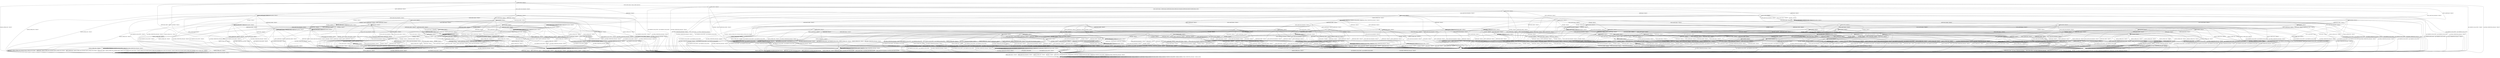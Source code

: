 digraph g {

	s0 [shape="circle" label="s0"];
	s1 [shape="circle" label="s1"];
	s2 [shape="circle" label="s2"];
	s3 [shape="circle" label="s3"];
	s4 [shape="circle" label="s4"];
	s5 [shape="circle" label="s5"];
	s6 [shape="circle" label="s6"];
	s7 [shape="circle" label="s7"];
	s8 [shape="circle" label="s8"];
	s9 [shape="circle" label="s9"];
	s10 [shape="circle" label="s10"];
	s11 [shape="circle" label="s11"];
	s12 [shape="circle" label="s12"];
	s13 [shape="circle" label="s13"];
	s14 [shape="circle" label="s14"];
	s15 [shape="circle" label="s15"];
	s16 [shape="circle" label="s16"];
	s17 [shape="circle" label="s17"];
	s18 [shape="circle" label="s18"];
	s19 [shape="circle" label="s19"];
	s20 [shape="circle" label="s20"];
	s21 [shape="circle" label="s21"];
	s22 [shape="circle" label="s22"];
	s23 [shape="circle" label="s23"];
	s24 [shape="circle" label="s24"];
	s25 [shape="circle" label="s25"];
	s26 [shape="circle" label="s26"];
	s27 [shape="circle" label="s27"];
	s28 [shape="circle" label="s28"];
	s29 [shape="circle" label="s29"];
	s30 [shape="circle" label="s30"];
	s31 [shape="circle" label="s31"];
	s32 [shape="circle" label="s32"];
	s33 [shape="circle" label="s33"];
	s34 [shape="circle" label="s34"];
	s35 [shape="circle" label="s35"];
	s36 [shape="circle" label="s36"];
	s37 [shape="circle" label="s37"];
	s38 [shape="circle" label="s38"];
	s39 [shape="circle" label="s39"];
	s40 [shape="circle" label="s40"];
	s41 [shape="circle" label="s41"];
	s42 [shape="circle" label="s42"];
	s43 [shape="circle" label="s43"];
	s44 [shape="circle" label="s44"];
	s45 [shape="circle" label="s45"];
	s46 [shape="circle" label="s46"];
	s47 [shape="circle" label="s47"];
	s48 [shape="circle" label="s48"];
	s49 [shape="circle" label="s49"];
	s50 [shape="circle" label="s50"];
	s51 [shape="circle" label="s51"];
	s52 [shape="circle" label="s52"];
	s53 [shape="circle" label="s53"];
	s54 [shape="circle" label="s54"];
	s55 [shape="circle" label="s55"];
	s56 [shape="circle" label="s56"];
	s57 [shape="circle" label="s57"];
	s58 [shape="circle" label="s58"];
	s59 [shape="circle" label="s59"];
	s60 [shape="circle" label="s60"];
	s61 [shape="circle" label="s61"];
	s62 [shape="circle" label="s62"];
	s63 [shape="circle" label="s63"];
	s64 [shape="circle" label="s64"];
	s65 [shape="circle" label="s65"];
	s66 [shape="circle" label="s66"];
	s67 [shape="circle" label="s67"];
	s68 [shape="circle" label="s68"];
	s69 [shape="circle" label="s69"];
	s70 [shape="circle" label="s70"];
	s71 [shape="circle" label="s71"];
	s72 [shape="circle" label="s72"];
	s73 [shape="circle" label="s73"];
	s74 [shape="circle" label="s74"];
	s75 [shape="circle" label="s75"];
	s76 [shape="circle" label="s76"];
	s77 [shape="circle" label="s77"];
	s78 [shape="circle" label="s78"];
	s79 [shape="circle" label="s79"];
	s80 [shape="circle" label="s80"];
	s81 [shape="circle" label="s81"];
	s0 -> s2 [label="ECDH_CLIENT_HELLO / HELLO_VERIFY_REQUEST"];
	s0 -> s8 [label="ECDH_CLIENT_KEY_EXCHANGE / TIMEOUT"];
	s0 -> s6 [label="CHANGE_CIPHER_SPEC / TIMEOUT"];
	s0 -> s5 [label="FINISHED / TIMEOUT"];
	s0 -> s0 [label="APPLICATION / TIMEOUT"];
	s0 -> s28 [label="CERTIFICATE / TIMEOUT"];
	s0 -> s10 [label="EMPTY_CERTIFICATE / TIMEOUT"];
	s0 -> s5 [label="CERTIFICATE_VERIFY / TIMEOUT"];
	s0 -> s1 [label="Alert(WARNING,CLOSE_NOTIFY) / TIMEOUT"];
	s0 -> s1 [label="Alert(FATAL,UNEXPECTED_MESSAGE) / TIMEOUT"];
	s1 -> s3 [label="ECDH_CLIENT_HELLO / TIMEOUT"];
	s1 -> s3 [label="ECDH_CLIENT_KEY_EXCHANGE / TIMEOUT"];
	s1 -> s3 [label="CHANGE_CIPHER_SPEC / TIMEOUT"];
	s1 -> s3 [label="FINISHED / TIMEOUT"];
	s1 -> s3 [label="APPLICATION / TIMEOUT"];
	s1 -> s3 [label="CERTIFICATE / TIMEOUT"];
	s1 -> s3 [label="EMPTY_CERTIFICATE / TIMEOUT"];
	s1 -> s3 [label="CERTIFICATE_VERIFY / TIMEOUT"];
	s1 -> s3 [label="Alert(WARNING,CLOSE_NOTIFY) / TIMEOUT"];
	s1 -> s3 [label="Alert(FATAL,UNEXPECTED_MESSAGE) / TIMEOUT"];
	s2 -> s4 [label="ECDH_CLIENT_HELLO / SERVER_HELLO,CERTIFICATE,ECDHE_SERVER_KEY_EXCHANGE,CERTIFICATE_REQUEST,SERVER_HELLO_DONE"];
	s2 -> s15 [label="ECDH_CLIENT_KEY_EXCHANGE / TIMEOUT"];
	s2 -> s6 [label="CHANGE_CIPHER_SPEC / TIMEOUT"];
	s2 -> s16 [label="FINISHED / TIMEOUT"];
	s2 -> s2 [label="APPLICATION / TIMEOUT"];
	s2 -> s56 [label="CERTIFICATE / TIMEOUT"];
	s2 -> s34 [label="EMPTY_CERTIFICATE / TIMEOUT"];
	s2 -> s16 [label="CERTIFICATE_VERIFY / TIMEOUT"];
	s2 -> s1 [label="Alert(WARNING,CLOSE_NOTIFY) / Alert(WARNING,CLOSE_NOTIFY)"];
	s2 -> s1 [label="Alert(FATAL,UNEXPECTED_MESSAGE) / TIMEOUT"];
	s3 -> s3 [label="ECDH_CLIENT_HELLO / SOCKET_CLOSED"];
	s3 -> s3 [label="ECDH_CLIENT_KEY_EXCHANGE / SOCKET_CLOSED"];
	s3 -> s3 [label="CHANGE_CIPHER_SPEC / SOCKET_CLOSED"];
	s3 -> s3 [label="FINISHED / SOCKET_CLOSED"];
	s3 -> s3 [label="APPLICATION / SOCKET_CLOSED"];
	s3 -> s3 [label="CERTIFICATE / SOCKET_CLOSED"];
	s3 -> s3 [label="EMPTY_CERTIFICATE / SOCKET_CLOSED"];
	s3 -> s3 [label="CERTIFICATE_VERIFY / SOCKET_CLOSED"];
	s3 -> s3 [label="Alert(WARNING,CLOSE_NOTIFY) / SOCKET_CLOSED"];
	s3 -> s3 [label="Alert(FATAL,UNEXPECTED_MESSAGE) / SOCKET_CLOSED"];
	s4 -> s1 [label="ECDH_CLIENT_HELLO / Alert(FATAL,UNEXPECTED_MESSAGE)"];
	s4 -> s7 [label="ECDH_CLIENT_KEY_EXCHANGE / TIMEOUT"];
	s4 -> s6 [label="CHANGE_CIPHER_SPEC / TIMEOUT"];
	s4 -> s16 [label="FINISHED / TIMEOUT"];
	s4 -> s4 [label="APPLICATION / TIMEOUT"];
	s4 -> s51 [label="CERTIFICATE / TIMEOUT"];
	s4 -> s20 [label="EMPTY_CERTIFICATE / TIMEOUT"];
	s4 -> s16 [label="CERTIFICATE_VERIFY / TIMEOUT"];
	s4 -> s1 [label="Alert(WARNING,CLOSE_NOTIFY) / Alert(WARNING,CLOSE_NOTIFY)"];
	s4 -> s1 [label="Alert(FATAL,UNEXPECTED_MESSAGE) / TIMEOUT"];
	s5 -> s5 [label="ECDH_CLIENT_HELLO / TIMEOUT"];
	s5 -> s5 [label="ECDH_CLIENT_KEY_EXCHANGE / TIMEOUT"];
	s5 -> s6 [label="CHANGE_CIPHER_SPEC / TIMEOUT"];
	s5 -> s5 [label="FINISHED / TIMEOUT"];
	s5 -> s5 [label="APPLICATION / TIMEOUT"];
	s5 -> s5 [label="CERTIFICATE / TIMEOUT"];
	s5 -> s5 [label="EMPTY_CERTIFICATE / TIMEOUT"];
	s5 -> s5 [label="CERTIFICATE_VERIFY / TIMEOUT"];
	s5 -> s1 [label="Alert(WARNING,CLOSE_NOTIFY) / TIMEOUT"];
	s5 -> s1 [label="Alert(FATAL,UNEXPECTED_MESSAGE) / TIMEOUT"];
	s6 -> s6 [label="ECDH_CLIENT_HELLO / TIMEOUT"];
	s6 -> s6 [label="ECDH_CLIENT_KEY_EXCHANGE / TIMEOUT"];
	s6 -> s6 [label="CHANGE_CIPHER_SPEC / TIMEOUT"];
	s6 -> s6 [label="FINISHED / TIMEOUT"];
	s6 -> s6 [label="APPLICATION / TIMEOUT"];
	s6 -> s6 [label="CERTIFICATE / TIMEOUT"];
	s6 -> s6 [label="EMPTY_CERTIFICATE / TIMEOUT"];
	s6 -> s6 [label="CERTIFICATE_VERIFY / TIMEOUT"];
	s6 -> s6 [label="Alert(WARNING,CLOSE_NOTIFY) / TIMEOUT"];
	s6 -> s6 [label="Alert(FATAL,UNEXPECTED_MESSAGE) / TIMEOUT"];
	s7 -> s33 [label="ECDH_CLIENT_HELLO / TIMEOUT"];
	s7 -> s16 [label="ECDH_CLIENT_KEY_EXCHANGE / TIMEOUT"];
	s7 -> s22 [label="CHANGE_CIPHER_SPEC / TIMEOUT"];
	s7 -> s12 [label="FINISHED / TIMEOUT"];
	s7 -> s7 [label="APPLICATION / TIMEOUT"];
	s7 -> s40 [label="CERTIFICATE / TIMEOUT"];
	s7 -> s53 [label="EMPTY_CERTIFICATE / TIMEOUT"];
	s7 -> s13 [label="CERTIFICATE_VERIFY / TIMEOUT"];
	s7 -> s1 [label="Alert(WARNING,CLOSE_NOTIFY) / Alert(WARNING,CLOSE_NOTIFY)"];
	s7 -> s1 [label="Alert(FATAL,UNEXPECTED_MESSAGE) / TIMEOUT"];
	s8 -> s80 [label="ECDH_CLIENT_HELLO / TIMEOUT"];
	s8 -> s5 [label="ECDH_CLIENT_KEY_EXCHANGE / TIMEOUT"];
	s8 -> s9 [label="CHANGE_CIPHER_SPEC / TIMEOUT"];
	s8 -> s31 [label="FINISHED / TIMEOUT"];
	s8 -> s8 [label="APPLICATION / TIMEOUT"];
	s8 -> s48 [label="CERTIFICATE / TIMEOUT"];
	s8 -> s48 [label="EMPTY_CERTIFICATE / TIMEOUT"];
	s8 -> s11 [label="CERTIFICATE_VERIFY / TIMEOUT"];
	s8 -> s1 [label="Alert(WARNING,CLOSE_NOTIFY) / TIMEOUT"];
	s8 -> s1 [label="Alert(FATAL,UNEXPECTED_MESSAGE) / TIMEOUT"];
	s9 -> s1 [label="ECDH_CLIENT_HELLO / TIMEOUT"];
	s9 -> s1 [label="ECDH_CLIENT_KEY_EXCHANGE / TIMEOUT"];
	s9 -> s6 [label="CHANGE_CIPHER_SPEC / TIMEOUT"];
	s9 -> s1 [label="FINISHED / TIMEOUT"];
	s9 -> s9 [label="APPLICATION / TIMEOUT"];
	s9 -> s1 [label="CERTIFICATE / TIMEOUT"];
	s9 -> s1 [label="EMPTY_CERTIFICATE / TIMEOUT"];
	s9 -> s1 [label="CERTIFICATE_VERIFY / TIMEOUT"];
	s9 -> s9 [label="Alert(WARNING,CLOSE_NOTIFY) / TIMEOUT"];
	s9 -> s9 [label="Alert(FATAL,UNEXPECTED_MESSAGE) / TIMEOUT"];
	s10 -> s10 [label="ECDH_CLIENT_HELLO / TIMEOUT"];
	s10 -> s48 [label="ECDH_CLIENT_KEY_EXCHANGE / TIMEOUT"];
	s10 -> s9 [label="CHANGE_CIPHER_SPEC / TIMEOUT"];
	s10 -> s63 [label="FINISHED / TIMEOUT"];
	s10 -> s10 [label="APPLICATION / TIMEOUT"];
	s10 -> s5 [label="CERTIFICATE / TIMEOUT"];
	s10 -> s5 [label="EMPTY_CERTIFICATE / TIMEOUT"];
	s10 -> s36 [label="CERTIFICATE_VERIFY / TIMEOUT"];
	s10 -> s1 [label="Alert(WARNING,CLOSE_NOTIFY) / TIMEOUT"];
	s10 -> s1 [label="Alert(FATAL,UNEXPECTED_MESSAGE) / TIMEOUT"];
	s11 -> s38 [label="ECDH_CLIENT_HELLO / TIMEOUT"];
	s11 -> s5 [label="ECDH_CLIENT_KEY_EXCHANGE / TIMEOUT"];
	s11 -> s9 [label="CHANGE_CIPHER_SPEC / TIMEOUT"];
	s11 -> s54 [label="FINISHED / TIMEOUT"];
	s11 -> s11 [label="APPLICATION / TIMEOUT"];
	s11 -> s39 [label="CERTIFICATE / TIMEOUT"];
	s11 -> s39 [label="EMPTY_CERTIFICATE / TIMEOUT"];
	s11 -> s5 [label="CERTIFICATE_VERIFY / TIMEOUT"];
	s11 -> s1 [label="Alert(WARNING,CLOSE_NOTIFY) / TIMEOUT"];
	s11 -> s1 [label="Alert(FATAL,UNEXPECTED_MESSAGE) / TIMEOUT"];
	s12 -> s46 [label="ECDH_CLIENT_HELLO / TIMEOUT"];
	s12 -> s16 [label="ECDH_CLIENT_KEY_EXCHANGE / TIMEOUT"];
	s12 -> s18 [label="CHANGE_CIPHER_SPEC / TIMEOUT"];
	s12 -> s16 [label="FINISHED / TIMEOUT"];
	s12 -> s12 [label="APPLICATION / TIMEOUT"];
	s12 -> s21 [label="CERTIFICATE / TIMEOUT"];
	s12 -> s21 [label="EMPTY_CERTIFICATE / TIMEOUT"];
	s12 -> s72 [label="CERTIFICATE_VERIFY / TIMEOUT"];
	s12 -> s1 [label="Alert(WARNING,CLOSE_NOTIFY) / Alert(WARNING,CLOSE_NOTIFY)"];
	s12 -> s1 [label="Alert(FATAL,UNEXPECTED_MESSAGE) / TIMEOUT"];
	s13 -> s42 [label="ECDH_CLIENT_HELLO / TIMEOUT"];
	s13 -> s16 [label="ECDH_CLIENT_KEY_EXCHANGE / TIMEOUT"];
	s13 -> s14 [label="CHANGE_CIPHER_SPEC / TIMEOUT"];
	s13 -> s27 [label="FINISHED / TIMEOUT"];
	s13 -> s13 [label="APPLICATION / TIMEOUT"];
	s13 -> s49 [label="CERTIFICATE / TIMEOUT"];
	s13 -> s49 [label="EMPTY_CERTIFICATE / TIMEOUT"];
	s13 -> s16 [label="CERTIFICATE_VERIFY / TIMEOUT"];
	s13 -> s1 [label="Alert(WARNING,CLOSE_NOTIFY) / Alert(WARNING,CLOSE_NOTIFY)"];
	s13 -> s1 [label="Alert(FATAL,UNEXPECTED_MESSAGE) / TIMEOUT"];
	s14 -> s1 [label="ECDH_CLIENT_HELLO / Alert(FATAL,HANDSHAKE_FAILURE)"];
	s14 -> s1 [label="ECDH_CLIENT_KEY_EXCHANGE / Alert(FATAL,HANDSHAKE_FAILURE)"];
	s14 -> s6 [label="CHANGE_CIPHER_SPEC / TIMEOUT"];
	s14 -> s1 [label="FINISHED / Alert(FATAL,HANDSHAKE_FAILURE)"];
	s14 -> s14 [label="APPLICATION / TIMEOUT"];
	s14 -> s1 [label="CERTIFICATE / Alert(FATAL,HANDSHAKE_FAILURE)"];
	s14 -> s1 [label="EMPTY_CERTIFICATE / Alert(FATAL,HANDSHAKE_FAILURE)"];
	s14 -> s1 [label="CERTIFICATE_VERIFY / Alert(FATAL,HANDSHAKE_FAILURE)"];
	s14 -> s14 [label="Alert(WARNING,CLOSE_NOTIFY) / TIMEOUT"];
	s14 -> s14 [label="Alert(FATAL,UNEXPECTED_MESSAGE) / TIMEOUT"];
	s15 -> s33 [label="ECDH_CLIENT_HELLO / TIMEOUT"];
	s15 -> s16 [label="ECDH_CLIENT_KEY_EXCHANGE / TIMEOUT"];
	s15 -> s18 [label="CHANGE_CIPHER_SPEC / TIMEOUT"];
	s15 -> s12 [label="FINISHED / TIMEOUT"];
	s15 -> s15 [label="APPLICATION / TIMEOUT"];
	s15 -> s17 [label="CERTIFICATE / TIMEOUT"];
	s15 -> s17 [label="EMPTY_CERTIFICATE / TIMEOUT"];
	s15 -> s43 [label="CERTIFICATE_VERIFY / TIMEOUT"];
	s15 -> s1 [label="Alert(WARNING,CLOSE_NOTIFY) / Alert(WARNING,CLOSE_NOTIFY)"];
	s15 -> s1 [label="Alert(FATAL,UNEXPECTED_MESSAGE) / TIMEOUT"];
	s16 -> s16 [label="ECDH_CLIENT_HELLO / TIMEOUT"];
	s16 -> s16 [label="ECDH_CLIENT_KEY_EXCHANGE / TIMEOUT"];
	s16 -> s6 [label="CHANGE_CIPHER_SPEC / TIMEOUT"];
	s16 -> s16 [label="FINISHED / TIMEOUT"];
	s16 -> s16 [label="APPLICATION / TIMEOUT"];
	s16 -> s16 [label="CERTIFICATE / TIMEOUT"];
	s16 -> s16 [label="EMPTY_CERTIFICATE / TIMEOUT"];
	s16 -> s16 [label="CERTIFICATE_VERIFY / TIMEOUT"];
	s16 -> s1 [label="Alert(WARNING,CLOSE_NOTIFY) / Alert(WARNING,CLOSE_NOTIFY)"];
	s16 -> s1 [label="Alert(FATAL,UNEXPECTED_MESSAGE) / TIMEOUT"];
	s17 -> s55 [label="ECDH_CLIENT_HELLO / TIMEOUT"];
	s17 -> s16 [label="ECDH_CLIENT_KEY_EXCHANGE / TIMEOUT"];
	s17 -> s18 [label="CHANGE_CIPHER_SPEC / TIMEOUT"];
	s17 -> s21 [label="FINISHED / TIMEOUT"];
	s17 -> s17 [label="APPLICATION / TIMEOUT"];
	s17 -> s16 [label="CERTIFICATE / TIMEOUT"];
	s17 -> s16 [label="EMPTY_CERTIFICATE / TIMEOUT"];
	s17 -> s19 [label="CERTIFICATE_VERIFY / TIMEOUT"];
	s17 -> s1 [label="Alert(WARNING,CLOSE_NOTIFY) / Alert(WARNING,CLOSE_NOTIFY)"];
	s17 -> s1 [label="Alert(FATAL,UNEXPECTED_MESSAGE) / TIMEOUT"];
	s18 -> s1 [label="ECDH_CLIENT_HELLO / Alert(FATAL,UNEXPECTED_MESSAGE)"];
	s18 -> s1 [label="ECDH_CLIENT_KEY_EXCHANGE / Alert(FATAL,UNEXPECTED_MESSAGE)"];
	s18 -> s6 [label="CHANGE_CIPHER_SPEC / TIMEOUT"];
	s18 -> s1 [label="FINISHED / Alert(FATAL,UNEXPECTED_MESSAGE)"];
	s18 -> s18 [label="APPLICATION / TIMEOUT"];
	s18 -> s1 [label="CERTIFICATE / Alert(FATAL,UNEXPECTED_MESSAGE)"];
	s18 -> s1 [label="EMPTY_CERTIFICATE / Alert(FATAL,UNEXPECTED_MESSAGE)"];
	s18 -> s1 [label="CERTIFICATE_VERIFY / Alert(FATAL,UNEXPECTED_MESSAGE)"];
	s18 -> s18 [label="Alert(WARNING,CLOSE_NOTIFY) / TIMEOUT"];
	s18 -> s18 [label="Alert(FATAL,UNEXPECTED_MESSAGE) / TIMEOUT"];
	s19 -> s62 [label="ECDH_CLIENT_HELLO / TIMEOUT"];
	s19 -> s16 [label="ECDH_CLIENT_KEY_EXCHANGE / TIMEOUT"];
	s19 -> s18 [label="CHANGE_CIPHER_SPEC / TIMEOUT"];
	s19 -> s50 [label="FINISHED / TIMEOUT"];
	s19 -> s19 [label="APPLICATION / TIMEOUT"];
	s19 -> s16 [label="CERTIFICATE / TIMEOUT"];
	s19 -> s16 [label="EMPTY_CERTIFICATE / TIMEOUT"];
	s19 -> s16 [label="CERTIFICATE_VERIFY / TIMEOUT"];
	s19 -> s1 [label="Alert(WARNING,CLOSE_NOTIFY) / Alert(WARNING,CLOSE_NOTIFY)"];
	s19 -> s1 [label="Alert(FATAL,UNEXPECTED_MESSAGE) / TIMEOUT"];
	s20 -> s45 [label="ECDH_CLIENT_HELLO / TIMEOUT"];
	s20 -> s53 [label="ECDH_CLIENT_KEY_EXCHANGE / TIMEOUT"];
	s20 -> s18 [label="CHANGE_CIPHER_SPEC / TIMEOUT"];
	s20 -> s35 [label="FINISHED / TIMEOUT"];
	s20 -> s20 [label="APPLICATION / TIMEOUT"];
	s20 -> s16 [label="CERTIFICATE / TIMEOUT"];
	s20 -> s16 [label="EMPTY_CERTIFICATE / TIMEOUT"];
	s20 -> s26 [label="CERTIFICATE_VERIFY / TIMEOUT"];
	s20 -> s1 [label="Alert(WARNING,CLOSE_NOTIFY) / Alert(WARNING,CLOSE_NOTIFY)"];
	s20 -> s1 [label="Alert(FATAL,UNEXPECTED_MESSAGE) / TIMEOUT"];
	s21 -> s61 [label="ECDH_CLIENT_HELLO / TIMEOUT"];
	s21 -> s16 [label="ECDH_CLIENT_KEY_EXCHANGE / TIMEOUT"];
	s21 -> s18 [label="CHANGE_CIPHER_SPEC / TIMEOUT"];
	s21 -> s16 [label="FINISHED / TIMEOUT"];
	s21 -> s21 [label="APPLICATION / TIMEOUT"];
	s21 -> s16 [label="CERTIFICATE / TIMEOUT"];
	s21 -> s16 [label="EMPTY_CERTIFICATE / TIMEOUT"];
	s21 -> s50 [label="CERTIFICATE_VERIFY / TIMEOUT"];
	s21 -> s1 [label="Alert(WARNING,CLOSE_NOTIFY) / Alert(WARNING,CLOSE_NOTIFY)"];
	s21 -> s1 [label="Alert(FATAL,UNEXPECTED_MESSAGE) / TIMEOUT"];
	s22 -> s29 [label="ECDH_CLIENT_HELLO / TIMEOUT"];
	s22 -> s16 [label="ECDH_CLIENT_KEY_EXCHANGE / TIMEOUT"];
	s22 -> s6 [label="CHANGE_CIPHER_SPEC / TIMEOUT"];
	s22 -> s32 [label="FINISHED / CHANGE_CIPHER_SPEC,FINISHED,CHANGE_CIPHER_SPEC,FINISHED"];
	s22 -> s22 [label="APPLICATION / TIMEOUT"];
	s22 -> s23 [label="CERTIFICATE / TIMEOUT"];
	s22 -> s23 [label="EMPTY_CERTIFICATE / TIMEOUT"];
	s22 -> s47 [label="CERTIFICATE_VERIFY / TIMEOUT"];
	s22 -> s22 [label="Alert(WARNING,CLOSE_NOTIFY) / TIMEOUT"];
	s22 -> s22 [label="Alert(FATAL,UNEXPECTED_MESSAGE) / TIMEOUT"];
	s23 -> s30 [label="ECDH_CLIENT_HELLO / TIMEOUT"];
	s23 -> s16 [label="ECDH_CLIENT_KEY_EXCHANGE / TIMEOUT"];
	s23 -> s18 [label="CHANGE_CIPHER_SPEC / TIMEOUT"];
	s23 -> s24 [label="FINISHED / TIMEOUT"];
	s23 -> s16 [label="APPLICATION / TIMEOUT"];
	s23 -> s16 [label="CERTIFICATE / TIMEOUT"];
	s23 -> s16 [label="EMPTY_CERTIFICATE / TIMEOUT"];
	s23 -> s23 [label="CERTIFICATE_VERIFY / TIMEOUT"];
	s23 -> s1 [label="Alert(WARNING,CLOSE_NOTIFY) / Alert(WARNING,CLOSE_NOTIFY)"];
	s23 -> s1 [label="Alert(FATAL,UNEXPECTED_MESSAGE) / TIMEOUT"];
	s24 -> s24 [label="ECDH_CLIENT_HELLO / TIMEOUT"];
	s24 -> s16 [label="ECDH_CLIENT_KEY_EXCHANGE / TIMEOUT"];
	s24 -> s25 [label="CHANGE_CIPHER_SPEC / TIMEOUT"];
	s24 -> s16 [label="FINISHED / TIMEOUT"];
	s24 -> s16 [label="APPLICATION / TIMEOUT"];
	s24 -> s16 [label="CERTIFICATE / TIMEOUT"];
	s24 -> s16 [label="EMPTY_CERTIFICATE / TIMEOUT"];
	s24 -> s24 [label="CERTIFICATE_VERIFY / TIMEOUT"];
	s24 -> s1 [label="Alert(WARNING,CLOSE_NOTIFY) / Alert(WARNING,CLOSE_NOTIFY)"];
	s24 -> s1 [label="Alert(FATAL,UNEXPECTED_MESSAGE) / TIMEOUT"];
	s25 -> s6 [label="ECDH_CLIENT_HELLO / CHANGE_CIPHER_SPEC,FINISHED,CHANGE_CIPHER_SPEC,FINISHED"];
	s25 -> s6 [label="ECDH_CLIENT_KEY_EXCHANGE / CHANGE_CIPHER_SPEC,FINISHED,CHANGE_CIPHER_SPEC,FINISHED"];
	s25 -> s6 [label="CHANGE_CIPHER_SPEC / TIMEOUT"];
	s25 -> s6 [label="FINISHED / CHANGE_CIPHER_SPEC,FINISHED,CHANGE_CIPHER_SPEC,FINISHED"];
	s25 -> s25 [label="APPLICATION / TIMEOUT"];
	s25 -> s6 [label="CERTIFICATE / CHANGE_CIPHER_SPEC,FINISHED,CHANGE_CIPHER_SPEC,FINISHED"];
	s25 -> s6 [label="EMPTY_CERTIFICATE / CHANGE_CIPHER_SPEC,FINISHED,CHANGE_CIPHER_SPEC,FINISHED"];
	s25 -> s6 [label="CERTIFICATE_VERIFY / CHANGE_CIPHER_SPEC,FINISHED,CHANGE_CIPHER_SPEC,FINISHED"];
	s25 -> s25 [label="Alert(WARNING,CLOSE_NOTIFY) / TIMEOUT"];
	s25 -> s25 [label="Alert(FATAL,UNEXPECTED_MESSAGE) / TIMEOUT"];
	s26 -> s77 [label="ECDH_CLIENT_HELLO / TIMEOUT"];
	s26 -> s49 [label="ECDH_CLIENT_KEY_EXCHANGE / TIMEOUT"];
	s26 -> s14 [label="CHANGE_CIPHER_SPEC / TIMEOUT"];
	s26 -> s26 [label="FINISHED / TIMEOUT"];
	s26 -> s26 [label="APPLICATION / TIMEOUT"];
	s26 -> s16 [label="CERTIFICATE / TIMEOUT"];
	s26 -> s16 [label="EMPTY_CERTIFICATE / TIMEOUT"];
	s26 -> s16 [label="CERTIFICATE_VERIFY / TIMEOUT"];
	s26 -> s1 [label="Alert(WARNING,CLOSE_NOTIFY) / Alert(WARNING,CLOSE_NOTIFY)"];
	s26 -> s1 [label="Alert(FATAL,UNEXPECTED_MESSAGE) / TIMEOUT"];
	s27 -> s27 [label="ECDH_CLIENT_HELLO / TIMEOUT"];
	s27 -> s16 [label="ECDH_CLIENT_KEY_EXCHANGE / TIMEOUT"];
	s27 -> s14 [label="CHANGE_CIPHER_SPEC / TIMEOUT"];
	s27 -> s16 [label="FINISHED / TIMEOUT"];
	s27 -> s27 [label="APPLICATION / TIMEOUT"];
	s27 -> s59 [label="CERTIFICATE / TIMEOUT"];
	s27 -> s59 [label="EMPTY_CERTIFICATE / TIMEOUT"];
	s27 -> s16 [label="CERTIFICATE_VERIFY / TIMEOUT"];
	s27 -> s1 [label="Alert(WARNING,CLOSE_NOTIFY) / Alert(WARNING,CLOSE_NOTIFY)"];
	s27 -> s1 [label="Alert(FATAL,UNEXPECTED_MESSAGE) / TIMEOUT"];
	s28 -> s28 [label="ECDH_CLIENT_HELLO / TIMEOUT"];
	s28 -> s76 [label="ECDH_CLIENT_KEY_EXCHANGE / TIMEOUT"];
	s28 -> s6 [label="CHANGE_CIPHER_SPEC / TIMEOUT"];
	s28 -> s28 [label="FINISHED / TIMEOUT"];
	s28 -> s28 [label="APPLICATION / TIMEOUT"];
	s28 -> s5 [label="CERTIFICATE / TIMEOUT"];
	s28 -> s5 [label="EMPTY_CERTIFICATE / TIMEOUT"];
	s28 -> s36 [label="CERTIFICATE_VERIFY / TIMEOUT"];
	s28 -> s1 [label="Alert(WARNING,CLOSE_NOTIFY) / TIMEOUT"];
	s28 -> s1 [label="Alert(FATAL,UNEXPECTED_MESSAGE) / TIMEOUT"];
	s29 -> s16 [label="ECDH_CLIENT_HELLO / TIMEOUT"];
	s29 -> s16 [label="ECDH_CLIENT_KEY_EXCHANGE / TIMEOUT"];
	s29 -> s18 [label="CHANGE_CIPHER_SPEC / TIMEOUT"];
	s29 -> s44 [label="FINISHED / TIMEOUT"];
	s29 -> s16 [label="APPLICATION / TIMEOUT"];
	s29 -> s30 [label="CERTIFICATE / TIMEOUT"];
	s29 -> s30 [label="EMPTY_CERTIFICATE / TIMEOUT"];
	s29 -> s75 [label="CERTIFICATE_VERIFY / TIMEOUT"];
	s29 -> s1 [label="Alert(WARNING,CLOSE_NOTIFY) / Alert(WARNING,CLOSE_NOTIFY)"];
	s29 -> s1 [label="Alert(FATAL,UNEXPECTED_MESSAGE) / TIMEOUT"];
	s30 -> s16 [label="ECDH_CLIENT_HELLO / TIMEOUT"];
	s30 -> s16 [label="ECDH_CLIENT_KEY_EXCHANGE / TIMEOUT"];
	s30 -> s18 [label="CHANGE_CIPHER_SPEC / TIMEOUT"];
	s30 -> s52 [label="FINISHED / TIMEOUT"];
	s30 -> s16 [label="APPLICATION / TIMEOUT"];
	s30 -> s16 [label="CERTIFICATE / TIMEOUT"];
	s30 -> s16 [label="EMPTY_CERTIFICATE / TIMEOUT"];
	s30 -> s69 [label="CERTIFICATE_VERIFY / TIMEOUT"];
	s30 -> s1 [label="Alert(WARNING,CLOSE_NOTIFY) / Alert(WARNING,CLOSE_NOTIFY)"];
	s30 -> s1 [label="Alert(FATAL,UNEXPECTED_MESSAGE) / TIMEOUT"];
	s31 -> s31 [label="ECDH_CLIENT_HELLO / TIMEOUT"];
	s31 -> s5 [label="ECDH_CLIENT_KEY_EXCHANGE / TIMEOUT"];
	s31 -> s9 [label="CHANGE_CIPHER_SPEC / TIMEOUT"];
	s31 -> s5 [label="FINISHED / TIMEOUT"];
	s31 -> s31 [label="APPLICATION / TIMEOUT"];
	s31 -> s60 [label="CERTIFICATE / TIMEOUT"];
	s31 -> s60 [label="EMPTY_CERTIFICATE / TIMEOUT"];
	s31 -> s54 [label="CERTIFICATE_VERIFY / TIMEOUT"];
	s31 -> s1 [label="Alert(WARNING,CLOSE_NOTIFY) / TIMEOUT"];
	s31 -> s1 [label="Alert(FATAL,UNEXPECTED_MESSAGE) / TIMEOUT"];
	s32 -> s32 [label="ECDH_CLIENT_HELLO / TIMEOUT"];
	s32 -> s32 [label="ECDH_CLIENT_KEY_EXCHANGE / TIMEOUT"];
	s32 -> s6 [label="CHANGE_CIPHER_SPEC / TIMEOUT"];
	s32 -> s32 [label="FINISHED / TIMEOUT"];
	s32 -> s1 [label="APPLICATION / APPLICATION"];
	s32 -> s32 [label="CERTIFICATE / TIMEOUT"];
	s32 -> s32 [label="EMPTY_CERTIFICATE / TIMEOUT"];
	s32 -> s32 [label="CERTIFICATE_VERIFY / TIMEOUT"];
	s32 -> s1 [label="Alert(WARNING,CLOSE_NOTIFY) / TIMEOUT"];
	s32 -> s1 [label="Alert(FATAL,UNEXPECTED_MESSAGE) / TIMEOUT"];
	s33 -> s16 [label="ECDH_CLIENT_HELLO / TIMEOUT"];
	s33 -> s16 [label="ECDH_CLIENT_KEY_EXCHANGE / TIMEOUT"];
	s33 -> s18 [label="CHANGE_CIPHER_SPEC / TIMEOUT"];
	s33 -> s46 [label="FINISHED / TIMEOUT"];
	s33 -> s33 [label="APPLICATION / TIMEOUT"];
	s33 -> s55 [label="CERTIFICATE / TIMEOUT"];
	s33 -> s55 [label="EMPTY_CERTIFICATE / TIMEOUT"];
	s33 -> s37 [label="CERTIFICATE_VERIFY / TIMEOUT"];
	s33 -> s1 [label="Alert(WARNING,CLOSE_NOTIFY) / Alert(WARNING,CLOSE_NOTIFY)"];
	s33 -> s1 [label="Alert(FATAL,UNEXPECTED_MESSAGE) / TIMEOUT"];
	s34 -> s45 [label="ECDH_CLIENT_HELLO / TIMEOUT"];
	s34 -> s17 [label="ECDH_CLIENT_KEY_EXCHANGE / TIMEOUT"];
	s34 -> s18 [label="CHANGE_CIPHER_SPEC / TIMEOUT"];
	s34 -> s35 [label="FINISHED / TIMEOUT"];
	s34 -> s34 [label="APPLICATION / TIMEOUT"];
	s34 -> s16 [label="CERTIFICATE / TIMEOUT"];
	s34 -> s16 [label="EMPTY_CERTIFICATE / TIMEOUT"];
	s34 -> s57 [label="CERTIFICATE_VERIFY / TIMEOUT"];
	s34 -> s1 [label="Alert(WARNING,CLOSE_NOTIFY) / Alert(WARNING,CLOSE_NOTIFY)"];
	s34 -> s1 [label="Alert(FATAL,UNEXPECTED_MESSAGE) / TIMEOUT"];
	s35 -> s35 [label="ECDH_CLIENT_HELLO / TIMEOUT"];
	s35 -> s21 [label="ECDH_CLIENT_KEY_EXCHANGE / TIMEOUT"];
	s35 -> s18 [label="CHANGE_CIPHER_SPEC / TIMEOUT"];
	s35 -> s16 [label="FINISHED / TIMEOUT"];
	s35 -> s35 [label="APPLICATION / TIMEOUT"];
	s35 -> s16 [label="CERTIFICATE / TIMEOUT"];
	s35 -> s16 [label="EMPTY_CERTIFICATE / TIMEOUT"];
	s35 -> s68 [label="CERTIFICATE_VERIFY / TIMEOUT"];
	s35 -> s1 [label="Alert(WARNING,CLOSE_NOTIFY) / Alert(WARNING,CLOSE_NOTIFY)"];
	s35 -> s1 [label="Alert(FATAL,UNEXPECTED_MESSAGE) / TIMEOUT"];
	s36 -> s36 [label="ECDH_CLIENT_HELLO / TIMEOUT"];
	s36 -> s39 [label="ECDH_CLIENT_KEY_EXCHANGE / TIMEOUT"];
	s36 -> s9 [label="CHANGE_CIPHER_SPEC / TIMEOUT"];
	s36 -> s36 [label="FINISHED / TIMEOUT"];
	s36 -> s36 [label="APPLICATION / TIMEOUT"];
	s36 -> s5 [label="CERTIFICATE / TIMEOUT"];
	s36 -> s5 [label="EMPTY_CERTIFICATE / TIMEOUT"];
	s36 -> s5 [label="CERTIFICATE_VERIFY / TIMEOUT"];
	s36 -> s1 [label="Alert(WARNING,CLOSE_NOTIFY) / TIMEOUT"];
	s36 -> s1 [label="Alert(FATAL,UNEXPECTED_MESSAGE) / TIMEOUT"];
	s37 -> s16 [label="ECDH_CLIENT_HELLO / TIMEOUT"];
	s37 -> s16 [label="ECDH_CLIENT_KEY_EXCHANGE / TIMEOUT"];
	s37 -> s18 [label="CHANGE_CIPHER_SPEC / TIMEOUT"];
	s37 -> s64 [label="FINISHED / TIMEOUT"];
	s37 -> s37 [label="APPLICATION / TIMEOUT"];
	s37 -> s62 [label="CERTIFICATE / TIMEOUT"];
	s37 -> s62 [label="EMPTY_CERTIFICATE / TIMEOUT"];
	s37 -> s16 [label="CERTIFICATE_VERIFY / TIMEOUT"];
	s37 -> s1 [label="Alert(WARNING,CLOSE_NOTIFY) / Alert(WARNING,CLOSE_NOTIFY)"];
	s37 -> s1 [label="Alert(FATAL,UNEXPECTED_MESSAGE) / TIMEOUT"];
	s38 -> s5 [label="ECDH_CLIENT_HELLO / TIMEOUT"];
	s38 -> s5 [label="ECDH_CLIENT_KEY_EXCHANGE / TIMEOUT"];
	s38 -> s9 [label="CHANGE_CIPHER_SPEC / TIMEOUT"];
	s38 -> s70 [label="FINISHED / TIMEOUT"];
	s38 -> s38 [label="APPLICATION / TIMEOUT"];
	s38 -> s65 [label="CERTIFICATE / TIMEOUT"];
	s38 -> s65 [label="EMPTY_CERTIFICATE / TIMEOUT"];
	s38 -> s5 [label="CERTIFICATE_VERIFY / TIMEOUT"];
	s38 -> s1 [label="Alert(WARNING,CLOSE_NOTIFY) / TIMEOUT"];
	s38 -> s1 [label="Alert(FATAL,UNEXPECTED_MESSAGE) / TIMEOUT"];
	s39 -> s65 [label="ECDH_CLIENT_HELLO / TIMEOUT"];
	s39 -> s5 [label="ECDH_CLIENT_KEY_EXCHANGE / TIMEOUT"];
	s39 -> s9 [label="CHANGE_CIPHER_SPEC / TIMEOUT"];
	s39 -> s39 [label="FINISHED / TIMEOUT"];
	s39 -> s39 [label="APPLICATION / TIMEOUT"];
	s39 -> s5 [label="CERTIFICATE / TIMEOUT"];
	s39 -> s5 [label="EMPTY_CERTIFICATE / TIMEOUT"];
	s39 -> s5 [label="CERTIFICATE_VERIFY / TIMEOUT"];
	s39 -> s1 [label="Alert(WARNING,CLOSE_NOTIFY) / TIMEOUT"];
	s39 -> s1 [label="Alert(FATAL,UNEXPECTED_MESSAGE) / TIMEOUT"];
	s40 -> s55 [label="ECDH_CLIENT_HELLO / TIMEOUT"];
	s40 -> s16 [label="ECDH_CLIENT_KEY_EXCHANGE / TIMEOUT"];
	s40 -> s41 [label="CHANGE_CIPHER_SPEC / TIMEOUT"];
	s40 -> s21 [label="FINISHED / TIMEOUT"];
	s40 -> s40 [label="APPLICATION / TIMEOUT"];
	s40 -> s16 [label="CERTIFICATE / TIMEOUT"];
	s40 -> s16 [label="EMPTY_CERTIFICATE / TIMEOUT"];
	s40 -> s40 [label="CERTIFICATE_VERIFY / TIMEOUT"];
	s40 -> s1 [label="Alert(WARNING,CLOSE_NOTIFY) / Alert(WARNING,CLOSE_NOTIFY)"];
	s40 -> s1 [label="Alert(FATAL,UNEXPECTED_MESSAGE) / TIMEOUT"];
	s41 -> s16 [label="ECDH_CLIENT_HELLO / TIMEOUT"];
	s41 -> s16 [label="ECDH_CLIENT_KEY_EXCHANGE / TIMEOUT"];
	s41 -> s6 [label="CHANGE_CIPHER_SPEC / TIMEOUT"];
	s41 -> s32 [label="FINISHED / CHANGE_CIPHER_SPEC,FINISHED,CHANGE_CIPHER_SPEC,FINISHED"];
	s41 -> s41 [label="APPLICATION / TIMEOUT"];
	s41 -> s16 [label="CERTIFICATE / TIMEOUT"];
	s41 -> s16 [label="EMPTY_CERTIFICATE / TIMEOUT"];
	s41 -> s16 [label="CERTIFICATE_VERIFY / TIMEOUT"];
	s41 -> s41 [label="Alert(WARNING,CLOSE_NOTIFY) / TIMEOUT"];
	s41 -> s41 [label="Alert(FATAL,UNEXPECTED_MESSAGE) / TIMEOUT"];
	s42 -> s16 [label="ECDH_CLIENT_HELLO / TIMEOUT"];
	s42 -> s16 [label="ECDH_CLIENT_KEY_EXCHANGE / TIMEOUT"];
	s42 -> s14 [label="CHANGE_CIPHER_SPEC / TIMEOUT"];
	s42 -> s27 [label="FINISHED / TIMEOUT"];
	s42 -> s42 [label="APPLICATION / TIMEOUT"];
	s42 -> s81 [label="CERTIFICATE / TIMEOUT"];
	s42 -> s81 [label="EMPTY_CERTIFICATE / TIMEOUT"];
	s42 -> s16 [label="CERTIFICATE_VERIFY / TIMEOUT"];
	s42 -> s1 [label="Alert(WARNING,CLOSE_NOTIFY) / Alert(WARNING,CLOSE_NOTIFY)"];
	s42 -> s1 [label="Alert(FATAL,UNEXPECTED_MESSAGE) / TIMEOUT"];
	s43 -> s37 [label="ECDH_CLIENT_HELLO / TIMEOUT"];
	s43 -> s16 [label="ECDH_CLIENT_KEY_EXCHANGE / TIMEOUT"];
	s43 -> s18 [label="CHANGE_CIPHER_SPEC / TIMEOUT"];
	s43 -> s72 [label="FINISHED / TIMEOUT"];
	s43 -> s43 [label="APPLICATION / TIMEOUT"];
	s43 -> s19 [label="CERTIFICATE / TIMEOUT"];
	s43 -> s19 [label="EMPTY_CERTIFICATE / TIMEOUT"];
	s43 -> s16 [label="CERTIFICATE_VERIFY / TIMEOUT"];
	s43 -> s1 [label="Alert(WARNING,CLOSE_NOTIFY) / Alert(WARNING,CLOSE_NOTIFY)"];
	s43 -> s1 [label="Alert(FATAL,UNEXPECTED_MESSAGE) / TIMEOUT"];
	s44 -> s16 [label="ECDH_CLIENT_HELLO / TIMEOUT"];
	s44 -> s16 [label="ECDH_CLIENT_KEY_EXCHANGE / TIMEOUT"];
	s44 -> s18 [label="CHANGE_CIPHER_SPEC / TIMEOUT"];
	s44 -> s16 [label="FINISHED / TIMEOUT"];
	s44 -> s16 [label="APPLICATION / TIMEOUT"];
	s44 -> s52 [label="CERTIFICATE / TIMEOUT"];
	s44 -> s52 [label="EMPTY_CERTIFICATE / TIMEOUT"];
	s44 -> s44 [label="CERTIFICATE_VERIFY / TIMEOUT"];
	s44 -> s1 [label="Alert(WARNING,CLOSE_NOTIFY) / Alert(WARNING,CLOSE_NOTIFY)"];
	s44 -> s1 [label="Alert(FATAL,UNEXPECTED_MESSAGE) / TIMEOUT"];
	s45 -> s16 [label="ECDH_CLIENT_HELLO / TIMEOUT"];
	s45 -> s55 [label="ECDH_CLIENT_KEY_EXCHANGE / TIMEOUT"];
	s45 -> s18 [label="CHANGE_CIPHER_SPEC / TIMEOUT"];
	s45 -> s35 [label="FINISHED / TIMEOUT"];
	s45 -> s45 [label="APPLICATION / TIMEOUT"];
	s45 -> s16 [label="CERTIFICATE / TIMEOUT"];
	s45 -> s16 [label="EMPTY_CERTIFICATE / TIMEOUT"];
	s45 -> s66 [label="CERTIFICATE_VERIFY / TIMEOUT"];
	s45 -> s1 [label="Alert(WARNING,CLOSE_NOTIFY) / Alert(WARNING,CLOSE_NOTIFY)"];
	s45 -> s1 [label="Alert(FATAL,UNEXPECTED_MESSAGE) / TIMEOUT"];
	s46 -> s16 [label="ECDH_CLIENT_HELLO / TIMEOUT"];
	s46 -> s16 [label="ECDH_CLIENT_KEY_EXCHANGE / TIMEOUT"];
	s46 -> s18 [label="CHANGE_CIPHER_SPEC / TIMEOUT"];
	s46 -> s16 [label="FINISHED / TIMEOUT"];
	s46 -> s46 [label="APPLICATION / TIMEOUT"];
	s46 -> s61 [label="CERTIFICATE / TIMEOUT"];
	s46 -> s61 [label="EMPTY_CERTIFICATE / TIMEOUT"];
	s46 -> s64 [label="CERTIFICATE_VERIFY / TIMEOUT"];
	s46 -> s1 [label="Alert(WARNING,CLOSE_NOTIFY) / Alert(WARNING,CLOSE_NOTIFY)"];
	s46 -> s1 [label="Alert(FATAL,UNEXPECTED_MESSAGE) / TIMEOUT"];
	s47 -> s73 [label="ECDH_CLIENT_HELLO / TIMEOUT"];
	s47 -> s16 [label="ECDH_CLIENT_KEY_EXCHANGE / TIMEOUT"];
	s47 -> s14 [label="CHANGE_CIPHER_SPEC / TIMEOUT"];
	s47 -> s27 [label="FINISHED / TIMEOUT"];
	s47 -> s16 [label="APPLICATION / TIMEOUT"];
	s47 -> s79 [label="CERTIFICATE / TIMEOUT"];
	s47 -> s79 [label="EMPTY_CERTIFICATE / TIMEOUT"];
	s47 -> s16 [label="CERTIFICATE_VERIFY / TIMEOUT"];
	s47 -> s1 [label="Alert(WARNING,CLOSE_NOTIFY) / Alert(WARNING,CLOSE_NOTIFY)"];
	s47 -> s1 [label="Alert(FATAL,UNEXPECTED_MESSAGE) / TIMEOUT"];
	s48 -> s58 [label="ECDH_CLIENT_HELLO / TIMEOUT"];
	s48 -> s5 [label="ECDH_CLIENT_KEY_EXCHANGE / TIMEOUT"];
	s48 -> s9 [label="CHANGE_CIPHER_SPEC / TIMEOUT"];
	s48 -> s60 [label="FINISHED / TIMEOUT"];
	s48 -> s48 [label="APPLICATION / TIMEOUT"];
	s48 -> s5 [label="CERTIFICATE / TIMEOUT"];
	s48 -> s5 [label="EMPTY_CERTIFICATE / TIMEOUT"];
	s48 -> s39 [label="CERTIFICATE_VERIFY / TIMEOUT"];
	s48 -> s1 [label="Alert(WARNING,CLOSE_NOTIFY) / TIMEOUT"];
	s48 -> s1 [label="Alert(FATAL,UNEXPECTED_MESSAGE) / TIMEOUT"];
	s49 -> s81 [label="ECDH_CLIENT_HELLO / TIMEOUT"];
	s49 -> s16 [label="ECDH_CLIENT_KEY_EXCHANGE / TIMEOUT"];
	s49 -> s14 [label="CHANGE_CIPHER_SPEC / TIMEOUT"];
	s49 -> s59 [label="FINISHED / TIMEOUT"];
	s49 -> s49 [label="APPLICATION / TIMEOUT"];
	s49 -> s16 [label="CERTIFICATE / TIMEOUT"];
	s49 -> s16 [label="EMPTY_CERTIFICATE / TIMEOUT"];
	s49 -> s16 [label="CERTIFICATE_VERIFY / TIMEOUT"];
	s49 -> s1 [label="Alert(WARNING,CLOSE_NOTIFY) / Alert(WARNING,CLOSE_NOTIFY)"];
	s49 -> s1 [label="Alert(FATAL,UNEXPECTED_MESSAGE) / TIMEOUT"];
	s50 -> s78 [label="ECDH_CLIENT_HELLO / TIMEOUT"];
	s50 -> s16 [label="ECDH_CLIENT_KEY_EXCHANGE / TIMEOUT"];
	s50 -> s18 [label="CHANGE_CIPHER_SPEC / TIMEOUT"];
	s50 -> s16 [label="FINISHED / TIMEOUT"];
	s50 -> s50 [label="APPLICATION / TIMEOUT"];
	s50 -> s16 [label="CERTIFICATE / TIMEOUT"];
	s50 -> s16 [label="EMPTY_CERTIFICATE / TIMEOUT"];
	s50 -> s16 [label="CERTIFICATE_VERIFY / TIMEOUT"];
	s50 -> s1 [label="Alert(WARNING,CLOSE_NOTIFY) / Alert(WARNING,CLOSE_NOTIFY)"];
	s50 -> s1 [label="Alert(FATAL,UNEXPECTED_MESSAGE) / TIMEOUT"];
	s51 -> s56 [label="ECDH_CLIENT_HELLO / TIMEOUT"];
	s51 -> s16 [label="ECDH_CLIENT_KEY_EXCHANGE / TIMEOUT"];
	s51 -> s6 [label="CHANGE_CIPHER_SPEC / TIMEOUT"];
	s51 -> s56 [label="FINISHED / TIMEOUT"];
	s51 -> s51 [label="APPLICATION / TIMEOUT"];
	s51 -> s16 [label="CERTIFICATE / TIMEOUT"];
	s51 -> s16 [label="EMPTY_CERTIFICATE / TIMEOUT"];
	s51 -> s67 [label="CERTIFICATE_VERIFY / TIMEOUT"];
	s51 -> s1 [label="Alert(WARNING,CLOSE_NOTIFY) / Alert(WARNING,CLOSE_NOTIFY)"];
	s51 -> s1 [label="Alert(FATAL,UNEXPECTED_MESSAGE) / TIMEOUT"];
	s52 -> s16 [label="ECDH_CLIENT_HELLO / TIMEOUT"];
	s52 -> s16 [label="ECDH_CLIENT_KEY_EXCHANGE / TIMEOUT"];
	s52 -> s18 [label="CHANGE_CIPHER_SPEC / TIMEOUT"];
	s52 -> s16 [label="FINISHED / TIMEOUT"];
	s52 -> s16 [label="APPLICATION / TIMEOUT"];
	s52 -> s16 [label="CERTIFICATE / TIMEOUT"];
	s52 -> s16 [label="EMPTY_CERTIFICATE / TIMEOUT"];
	s52 -> s74 [label="CERTIFICATE_VERIFY / TIMEOUT"];
	s52 -> s1 [label="Alert(WARNING,CLOSE_NOTIFY) / Alert(WARNING,CLOSE_NOTIFY)"];
	s52 -> s1 [label="Alert(FATAL,UNEXPECTED_MESSAGE) / TIMEOUT"];
	s53 -> s55 [label="ECDH_CLIENT_HELLO / TIMEOUT"];
	s53 -> s16 [label="ECDH_CLIENT_KEY_EXCHANGE / TIMEOUT"];
	s53 -> s41 [label="CHANGE_CIPHER_SPEC / TIMEOUT"];
	s53 -> s21 [label="FINISHED / TIMEOUT"];
	s53 -> s53 [label="APPLICATION / TIMEOUT"];
	s53 -> s16 [label="CERTIFICATE / TIMEOUT"];
	s53 -> s16 [label="EMPTY_CERTIFICATE / TIMEOUT"];
	s53 -> s49 [label="CERTIFICATE_VERIFY / TIMEOUT"];
	s53 -> s1 [label="Alert(WARNING,CLOSE_NOTIFY) / Alert(WARNING,CLOSE_NOTIFY)"];
	s53 -> s1 [label="Alert(FATAL,UNEXPECTED_MESSAGE) / TIMEOUT"];
	s54 -> s70 [label="ECDH_CLIENT_HELLO / TIMEOUT"];
	s54 -> s5 [label="ECDH_CLIENT_KEY_EXCHANGE / TIMEOUT"];
	s54 -> s9 [label="CHANGE_CIPHER_SPEC / TIMEOUT"];
	s54 -> s5 [label="FINISHED / TIMEOUT"];
	s54 -> s54 [label="APPLICATION / TIMEOUT"];
	s54 -> s39 [label="CERTIFICATE / TIMEOUT"];
	s54 -> s39 [label="EMPTY_CERTIFICATE / TIMEOUT"];
	s54 -> s5 [label="CERTIFICATE_VERIFY / TIMEOUT"];
	s54 -> s1 [label="Alert(WARNING,CLOSE_NOTIFY) / TIMEOUT"];
	s54 -> s1 [label="Alert(FATAL,UNEXPECTED_MESSAGE) / TIMEOUT"];
	s55 -> s16 [label="ECDH_CLIENT_HELLO / TIMEOUT"];
	s55 -> s16 [label="ECDH_CLIENT_KEY_EXCHANGE / TIMEOUT"];
	s55 -> s18 [label="CHANGE_CIPHER_SPEC / TIMEOUT"];
	s55 -> s61 [label="FINISHED / TIMEOUT"];
	s55 -> s55 [label="APPLICATION / TIMEOUT"];
	s55 -> s16 [label="CERTIFICATE / TIMEOUT"];
	s55 -> s16 [label="EMPTY_CERTIFICATE / TIMEOUT"];
	s55 -> s62 [label="CERTIFICATE_VERIFY / TIMEOUT"];
	s55 -> s1 [label="Alert(WARNING,CLOSE_NOTIFY) / Alert(WARNING,CLOSE_NOTIFY)"];
	s55 -> s1 [label="Alert(FATAL,UNEXPECTED_MESSAGE) / TIMEOUT"];
	s56 -> s56 [label="ECDH_CLIENT_HELLO / TIMEOUT"];
	s56 -> s51 [label="ECDH_CLIENT_KEY_EXCHANGE / TIMEOUT"];
	s56 -> s6 [label="CHANGE_CIPHER_SPEC / TIMEOUT"];
	s56 -> s56 [label="FINISHED / TIMEOUT"];
	s56 -> s56 [label="APPLICATION / TIMEOUT"];
	s56 -> s16 [label="CERTIFICATE / TIMEOUT"];
	s56 -> s16 [label="EMPTY_CERTIFICATE / TIMEOUT"];
	s56 -> s57 [label="CERTIFICATE_VERIFY / TIMEOUT"];
	s56 -> s1 [label="Alert(WARNING,CLOSE_NOTIFY) / Alert(WARNING,CLOSE_NOTIFY)"];
	s56 -> s1 [label="Alert(FATAL,UNEXPECTED_MESSAGE) / TIMEOUT"];
	s57 -> s66 [label="ECDH_CLIENT_HELLO / TIMEOUT"];
	s57 -> s19 [label="ECDH_CLIENT_KEY_EXCHANGE / TIMEOUT"];
	s57 -> s18 [label="CHANGE_CIPHER_SPEC / TIMEOUT"];
	s57 -> s68 [label="FINISHED / TIMEOUT"];
	s57 -> s57 [label="APPLICATION / TIMEOUT"];
	s57 -> s16 [label="CERTIFICATE / TIMEOUT"];
	s57 -> s16 [label="EMPTY_CERTIFICATE / TIMEOUT"];
	s57 -> s16 [label="CERTIFICATE_VERIFY / TIMEOUT"];
	s57 -> s1 [label="Alert(WARNING,CLOSE_NOTIFY) / Alert(WARNING,CLOSE_NOTIFY)"];
	s57 -> s1 [label="Alert(FATAL,UNEXPECTED_MESSAGE) / TIMEOUT"];
	s58 -> s5 [label="ECDH_CLIENT_HELLO / TIMEOUT"];
	s58 -> s5 [label="ECDH_CLIENT_KEY_EXCHANGE / TIMEOUT"];
	s58 -> s9 [label="CHANGE_CIPHER_SPEC / TIMEOUT"];
	s58 -> s60 [label="FINISHED / TIMEOUT"];
	s58 -> s58 [label="APPLICATION / TIMEOUT"];
	s58 -> s5 [label="CERTIFICATE / TIMEOUT"];
	s58 -> s5 [label="EMPTY_CERTIFICATE / TIMEOUT"];
	s58 -> s65 [label="CERTIFICATE_VERIFY / TIMEOUT"];
	s58 -> s1 [label="Alert(WARNING,CLOSE_NOTIFY) / TIMEOUT"];
	s58 -> s1 [label="Alert(FATAL,UNEXPECTED_MESSAGE) / TIMEOUT"];
	s59 -> s59 [label="ECDH_CLIENT_HELLO / TIMEOUT"];
	s59 -> s16 [label="ECDH_CLIENT_KEY_EXCHANGE / TIMEOUT"];
	s59 -> s14 [label="CHANGE_CIPHER_SPEC / TIMEOUT"];
	s59 -> s16 [label="FINISHED / TIMEOUT"];
	s59 -> s59 [label="APPLICATION / TIMEOUT"];
	s59 -> s16 [label="CERTIFICATE / TIMEOUT"];
	s59 -> s16 [label="EMPTY_CERTIFICATE / TIMEOUT"];
	s59 -> s16 [label="CERTIFICATE_VERIFY / TIMEOUT"];
	s59 -> s1 [label="Alert(WARNING,CLOSE_NOTIFY) / Alert(WARNING,CLOSE_NOTIFY)"];
	s59 -> s1 [label="Alert(FATAL,UNEXPECTED_MESSAGE) / TIMEOUT"];
	s60 -> s60 [label="ECDH_CLIENT_HELLO / TIMEOUT"];
	s60 -> s5 [label="ECDH_CLIENT_KEY_EXCHANGE / TIMEOUT"];
	s60 -> s9 [label="CHANGE_CIPHER_SPEC / TIMEOUT"];
	s60 -> s5 [label="FINISHED / TIMEOUT"];
	s60 -> s60 [label="APPLICATION / TIMEOUT"];
	s60 -> s5 [label="CERTIFICATE / TIMEOUT"];
	s60 -> s5 [label="EMPTY_CERTIFICATE / TIMEOUT"];
	s60 -> s39 [label="CERTIFICATE_VERIFY / TIMEOUT"];
	s60 -> s1 [label="Alert(WARNING,CLOSE_NOTIFY) / TIMEOUT"];
	s60 -> s1 [label="Alert(FATAL,UNEXPECTED_MESSAGE) / TIMEOUT"];
	s61 -> s16 [label="ECDH_CLIENT_HELLO / TIMEOUT"];
	s61 -> s16 [label="ECDH_CLIENT_KEY_EXCHANGE / TIMEOUT"];
	s61 -> s18 [label="CHANGE_CIPHER_SPEC / TIMEOUT"];
	s61 -> s16 [label="FINISHED / TIMEOUT"];
	s61 -> s61 [label="APPLICATION / TIMEOUT"];
	s61 -> s16 [label="CERTIFICATE / TIMEOUT"];
	s61 -> s16 [label="EMPTY_CERTIFICATE / TIMEOUT"];
	s61 -> s78 [label="CERTIFICATE_VERIFY / TIMEOUT"];
	s61 -> s1 [label="Alert(WARNING,CLOSE_NOTIFY) / Alert(WARNING,CLOSE_NOTIFY)"];
	s61 -> s1 [label="Alert(FATAL,UNEXPECTED_MESSAGE) / TIMEOUT"];
	s62 -> s16 [label="ECDH_CLIENT_HELLO / TIMEOUT"];
	s62 -> s16 [label="ECDH_CLIENT_KEY_EXCHANGE / TIMEOUT"];
	s62 -> s18 [label="CHANGE_CIPHER_SPEC / TIMEOUT"];
	s62 -> s78 [label="FINISHED / TIMEOUT"];
	s62 -> s62 [label="APPLICATION / TIMEOUT"];
	s62 -> s16 [label="CERTIFICATE / TIMEOUT"];
	s62 -> s16 [label="EMPTY_CERTIFICATE / TIMEOUT"];
	s62 -> s16 [label="CERTIFICATE_VERIFY / TIMEOUT"];
	s62 -> s1 [label="Alert(WARNING,CLOSE_NOTIFY) / Alert(WARNING,CLOSE_NOTIFY)"];
	s62 -> s1 [label="Alert(FATAL,UNEXPECTED_MESSAGE) / TIMEOUT"];
	s63 -> s63 [label="ECDH_CLIENT_HELLO / TIMEOUT"];
	s63 -> s60 [label="ECDH_CLIENT_KEY_EXCHANGE / TIMEOUT"];
	s63 -> s9 [label="CHANGE_CIPHER_SPEC / TIMEOUT"];
	s63 -> s5 [label="FINISHED / TIMEOUT"];
	s63 -> s63 [label="APPLICATION / TIMEOUT"];
	s63 -> s5 [label="CERTIFICATE / TIMEOUT"];
	s63 -> s5 [label="EMPTY_CERTIFICATE / TIMEOUT"];
	s63 -> s36 [label="CERTIFICATE_VERIFY / TIMEOUT"];
	s63 -> s1 [label="Alert(WARNING,CLOSE_NOTIFY) / TIMEOUT"];
	s63 -> s1 [label="Alert(FATAL,UNEXPECTED_MESSAGE) / TIMEOUT"];
	s64 -> s16 [label="ECDH_CLIENT_HELLO / TIMEOUT"];
	s64 -> s16 [label="ECDH_CLIENT_KEY_EXCHANGE / TIMEOUT"];
	s64 -> s18 [label="CHANGE_CIPHER_SPEC / TIMEOUT"];
	s64 -> s16 [label="FINISHED / TIMEOUT"];
	s64 -> s64 [label="APPLICATION / TIMEOUT"];
	s64 -> s78 [label="CERTIFICATE / TIMEOUT"];
	s64 -> s78 [label="EMPTY_CERTIFICATE / TIMEOUT"];
	s64 -> s16 [label="CERTIFICATE_VERIFY / TIMEOUT"];
	s64 -> s1 [label="Alert(WARNING,CLOSE_NOTIFY) / Alert(WARNING,CLOSE_NOTIFY)"];
	s64 -> s1 [label="Alert(FATAL,UNEXPECTED_MESSAGE) / TIMEOUT"];
	s65 -> s5 [label="ECDH_CLIENT_HELLO / TIMEOUT"];
	s65 -> s5 [label="ECDH_CLIENT_KEY_EXCHANGE / TIMEOUT"];
	s65 -> s9 [label="CHANGE_CIPHER_SPEC / TIMEOUT"];
	s65 -> s71 [label="FINISHED / TIMEOUT"];
	s65 -> s65 [label="APPLICATION / TIMEOUT"];
	s65 -> s5 [label="CERTIFICATE / TIMEOUT"];
	s65 -> s5 [label="EMPTY_CERTIFICATE / TIMEOUT"];
	s65 -> s5 [label="CERTIFICATE_VERIFY / TIMEOUT"];
	s65 -> s1 [label="Alert(WARNING,CLOSE_NOTIFY) / TIMEOUT"];
	s65 -> s1 [label="Alert(FATAL,UNEXPECTED_MESSAGE) / TIMEOUT"];
	s66 -> s16 [label="ECDH_CLIENT_HELLO / TIMEOUT"];
	s66 -> s62 [label="ECDH_CLIENT_KEY_EXCHANGE / TIMEOUT"];
	s66 -> s18 [label="CHANGE_CIPHER_SPEC / TIMEOUT"];
	s66 -> s68 [label="FINISHED / TIMEOUT"];
	s66 -> s66 [label="APPLICATION / TIMEOUT"];
	s66 -> s16 [label="CERTIFICATE / TIMEOUT"];
	s66 -> s16 [label="EMPTY_CERTIFICATE / TIMEOUT"];
	s66 -> s16 [label="CERTIFICATE_VERIFY / TIMEOUT"];
	s66 -> s1 [label="Alert(WARNING,CLOSE_NOTIFY) / Alert(WARNING,CLOSE_NOTIFY)"];
	s66 -> s1 [label="Alert(FATAL,UNEXPECTED_MESSAGE) / TIMEOUT"];
	s67 -> s66 [label="ECDH_CLIENT_HELLO / TIMEOUT"];
	s67 -> s40 [label="ECDH_CLIENT_KEY_EXCHANGE / TIMEOUT"];
	s67 -> s18 [label="CHANGE_CIPHER_SPEC / TIMEOUT"];
	s67 -> s68 [label="FINISHED / TIMEOUT"];
	s67 -> s67 [label="APPLICATION / TIMEOUT"];
	s67 -> s16 [label="CERTIFICATE / TIMEOUT"];
	s67 -> s16 [label="EMPTY_CERTIFICATE / TIMEOUT"];
	s67 -> s16 [label="CERTIFICATE_VERIFY / TIMEOUT"];
	s67 -> s1 [label="Alert(WARNING,CLOSE_NOTIFY) / Alert(WARNING,CLOSE_NOTIFY)"];
	s67 -> s1 [label="Alert(FATAL,UNEXPECTED_MESSAGE) / TIMEOUT"];
	s68 -> s68 [label="ECDH_CLIENT_HELLO / TIMEOUT"];
	s68 -> s50 [label="ECDH_CLIENT_KEY_EXCHANGE / TIMEOUT"];
	s68 -> s18 [label="CHANGE_CIPHER_SPEC / TIMEOUT"];
	s68 -> s16 [label="FINISHED / TIMEOUT"];
	s68 -> s68 [label="APPLICATION / TIMEOUT"];
	s68 -> s16 [label="CERTIFICATE / TIMEOUT"];
	s68 -> s16 [label="EMPTY_CERTIFICATE / TIMEOUT"];
	s68 -> s16 [label="CERTIFICATE_VERIFY / TIMEOUT"];
	s68 -> s1 [label="Alert(WARNING,CLOSE_NOTIFY) / Alert(WARNING,CLOSE_NOTIFY)"];
	s68 -> s1 [label="Alert(FATAL,UNEXPECTED_MESSAGE) / TIMEOUT"];
	s69 -> s16 [label="ECDH_CLIENT_HELLO / TIMEOUT"];
	s69 -> s16 [label="ECDH_CLIENT_KEY_EXCHANGE / TIMEOUT"];
	s69 -> s18 [label="CHANGE_CIPHER_SPEC / TIMEOUT"];
	s69 -> s74 [label="FINISHED / TIMEOUT"];
	s69 -> s16 [label="APPLICATION / TIMEOUT"];
	s69 -> s16 [label="CERTIFICATE / TIMEOUT"];
	s69 -> s16 [label="EMPTY_CERTIFICATE / TIMEOUT"];
	s69 -> s16 [label="CERTIFICATE_VERIFY / TIMEOUT"];
	s69 -> s1 [label="Alert(WARNING,CLOSE_NOTIFY) / Alert(WARNING,CLOSE_NOTIFY)"];
	s69 -> s1 [label="Alert(FATAL,UNEXPECTED_MESSAGE) / TIMEOUT"];
	s70 -> s5 [label="ECDH_CLIENT_HELLO / TIMEOUT"];
	s70 -> s5 [label="ECDH_CLIENT_KEY_EXCHANGE / TIMEOUT"];
	s70 -> s9 [label="CHANGE_CIPHER_SPEC / TIMEOUT"];
	s70 -> s5 [label="FINISHED / TIMEOUT"];
	s70 -> s70 [label="APPLICATION / TIMEOUT"];
	s70 -> s71 [label="CERTIFICATE / TIMEOUT"];
	s70 -> s71 [label="EMPTY_CERTIFICATE / TIMEOUT"];
	s70 -> s5 [label="CERTIFICATE_VERIFY / TIMEOUT"];
	s70 -> s1 [label="Alert(WARNING,CLOSE_NOTIFY) / TIMEOUT"];
	s70 -> s1 [label="Alert(FATAL,UNEXPECTED_MESSAGE) / TIMEOUT"];
	s71 -> s5 [label="ECDH_CLIENT_HELLO / TIMEOUT"];
	s71 -> s5 [label="ECDH_CLIENT_KEY_EXCHANGE / TIMEOUT"];
	s71 -> s9 [label="CHANGE_CIPHER_SPEC / TIMEOUT"];
	s71 -> s5 [label="FINISHED / TIMEOUT"];
	s71 -> s71 [label="APPLICATION / TIMEOUT"];
	s71 -> s5 [label="CERTIFICATE / TIMEOUT"];
	s71 -> s5 [label="EMPTY_CERTIFICATE / TIMEOUT"];
	s71 -> s5 [label="CERTIFICATE_VERIFY / TIMEOUT"];
	s71 -> s1 [label="Alert(WARNING,CLOSE_NOTIFY) / TIMEOUT"];
	s71 -> s1 [label="Alert(FATAL,UNEXPECTED_MESSAGE) / TIMEOUT"];
	s72 -> s64 [label="ECDH_CLIENT_HELLO / TIMEOUT"];
	s72 -> s16 [label="ECDH_CLIENT_KEY_EXCHANGE / TIMEOUT"];
	s72 -> s18 [label="CHANGE_CIPHER_SPEC / TIMEOUT"];
	s72 -> s16 [label="FINISHED / TIMEOUT"];
	s72 -> s72 [label="APPLICATION / TIMEOUT"];
	s72 -> s50 [label="CERTIFICATE / TIMEOUT"];
	s72 -> s50 [label="EMPTY_CERTIFICATE / TIMEOUT"];
	s72 -> s16 [label="CERTIFICATE_VERIFY / TIMEOUT"];
	s72 -> s1 [label="Alert(WARNING,CLOSE_NOTIFY) / Alert(WARNING,CLOSE_NOTIFY)"];
	s72 -> s1 [label="Alert(FATAL,UNEXPECTED_MESSAGE) / TIMEOUT"];
	s73 -> s16 [label="ECDH_CLIENT_HELLO / TIMEOUT"];
	s73 -> s16 [label="ECDH_CLIENT_KEY_EXCHANGE / TIMEOUT"];
	s73 -> s14 [label="CHANGE_CIPHER_SPEC / TIMEOUT"];
	s73 -> s27 [label="FINISHED / TIMEOUT"];
	s73 -> s16 [label="APPLICATION / TIMEOUT"];
	s73 -> s73 [label="CERTIFICATE / TIMEOUT"];
	s73 -> s73 [label="EMPTY_CERTIFICATE / TIMEOUT"];
	s73 -> s16 [label="CERTIFICATE_VERIFY / TIMEOUT"];
	s73 -> s1 [label="Alert(WARNING,CLOSE_NOTIFY) / Alert(WARNING,CLOSE_NOTIFY)"];
	s73 -> s1 [label="Alert(FATAL,UNEXPECTED_MESSAGE) / TIMEOUT"];
	s74 -> s16 [label="ECDH_CLIENT_HELLO / TIMEOUT"];
	s74 -> s16 [label="ECDH_CLIENT_KEY_EXCHANGE / TIMEOUT"];
	s74 -> s18 [label="CHANGE_CIPHER_SPEC / TIMEOUT"];
	s74 -> s16 [label="FINISHED / TIMEOUT"];
	s74 -> s16 [label="APPLICATION / TIMEOUT"];
	s74 -> s16 [label="CERTIFICATE / TIMEOUT"];
	s74 -> s16 [label="EMPTY_CERTIFICATE / TIMEOUT"];
	s74 -> s16 [label="CERTIFICATE_VERIFY / TIMEOUT"];
	s74 -> s1 [label="Alert(WARNING,CLOSE_NOTIFY) / Alert(WARNING,CLOSE_NOTIFY)"];
	s74 -> s1 [label="Alert(FATAL,UNEXPECTED_MESSAGE) / TIMEOUT"];
	s75 -> s16 [label="ECDH_CLIENT_HELLO / TIMEOUT"];
	s75 -> s16 [label="ECDH_CLIENT_KEY_EXCHANGE / TIMEOUT"];
	s75 -> s18 [label="CHANGE_CIPHER_SPEC / TIMEOUT"];
	s75 -> s44 [label="FINISHED / TIMEOUT"];
	s75 -> s16 [label="APPLICATION / TIMEOUT"];
	s75 -> s69 [label="CERTIFICATE / TIMEOUT"];
	s75 -> s69 [label="EMPTY_CERTIFICATE / TIMEOUT"];
	s75 -> s16 [label="CERTIFICATE_VERIFY / TIMEOUT"];
	s75 -> s1 [label="Alert(WARNING,CLOSE_NOTIFY) / Alert(WARNING,CLOSE_NOTIFY)"];
	s75 -> s1 [label="Alert(FATAL,UNEXPECTED_MESSAGE) / TIMEOUT"];
	s76 -> s76 [label="ECDH_CLIENT_HELLO / TIMEOUT"];
	s76 -> s5 [label="ECDH_CLIENT_KEY_EXCHANGE / TIMEOUT"];
	s76 -> s6 [label="CHANGE_CIPHER_SPEC / TIMEOUT"];
	s76 -> s76 [label="FINISHED / TIMEOUT"];
	s76 -> s76 [label="APPLICATION / TIMEOUT"];
	s76 -> s5 [label="CERTIFICATE / TIMEOUT"];
	s76 -> s5 [label="EMPTY_CERTIFICATE / TIMEOUT"];
	s76 -> s39 [label="CERTIFICATE_VERIFY / TIMEOUT"];
	s76 -> s1 [label="Alert(WARNING,CLOSE_NOTIFY) / TIMEOUT"];
	s76 -> s1 [label="Alert(FATAL,UNEXPECTED_MESSAGE) / TIMEOUT"];
	s77 -> s16 [label="ECDH_CLIENT_HELLO / TIMEOUT"];
	s77 -> s81 [label="ECDH_CLIENT_KEY_EXCHANGE / TIMEOUT"];
	s77 -> s14 [label="CHANGE_CIPHER_SPEC / TIMEOUT"];
	s77 -> s77 [label="FINISHED / TIMEOUT"];
	s77 -> s77 [label="APPLICATION / TIMEOUT"];
	s77 -> s16 [label="CERTIFICATE / TIMEOUT"];
	s77 -> s16 [label="EMPTY_CERTIFICATE / TIMEOUT"];
	s77 -> s16 [label="CERTIFICATE_VERIFY / TIMEOUT"];
	s77 -> s1 [label="Alert(WARNING,CLOSE_NOTIFY) / Alert(WARNING,CLOSE_NOTIFY)"];
	s77 -> s1 [label="Alert(FATAL,UNEXPECTED_MESSAGE) / TIMEOUT"];
	s78 -> s16 [label="ECDH_CLIENT_HELLO / TIMEOUT"];
	s78 -> s16 [label="ECDH_CLIENT_KEY_EXCHANGE / TIMEOUT"];
	s78 -> s18 [label="CHANGE_CIPHER_SPEC / TIMEOUT"];
	s78 -> s16 [label="FINISHED / TIMEOUT"];
	s78 -> s78 [label="APPLICATION / TIMEOUT"];
	s78 -> s16 [label="CERTIFICATE / TIMEOUT"];
	s78 -> s16 [label="EMPTY_CERTIFICATE / TIMEOUT"];
	s78 -> s16 [label="CERTIFICATE_VERIFY / TIMEOUT"];
	s78 -> s1 [label="Alert(WARNING,CLOSE_NOTIFY) / Alert(WARNING,CLOSE_NOTIFY)"];
	s78 -> s1 [label="Alert(FATAL,UNEXPECTED_MESSAGE) / TIMEOUT"];
	s79 -> s73 [label="ECDH_CLIENT_HELLO / TIMEOUT"];
	s79 -> s16 [label="ECDH_CLIENT_KEY_EXCHANGE / TIMEOUT"];
	s79 -> s14 [label="CHANGE_CIPHER_SPEC / TIMEOUT"];
	s79 -> s59 [label="FINISHED / TIMEOUT"];
	s79 -> s16 [label="APPLICATION / TIMEOUT"];
	s79 -> s16 [label="CERTIFICATE / TIMEOUT"];
	s79 -> s16 [label="EMPTY_CERTIFICATE / TIMEOUT"];
	s79 -> s16 [label="CERTIFICATE_VERIFY / TIMEOUT"];
	s79 -> s1 [label="Alert(WARNING,CLOSE_NOTIFY) / Alert(WARNING,CLOSE_NOTIFY)"];
	s79 -> s1 [label="Alert(FATAL,UNEXPECTED_MESSAGE) / TIMEOUT"];
	s80 -> s5 [label="ECDH_CLIENT_HELLO / TIMEOUT"];
	s80 -> s5 [label="ECDH_CLIENT_KEY_EXCHANGE / TIMEOUT"];
	s80 -> s9 [label="CHANGE_CIPHER_SPEC / TIMEOUT"];
	s80 -> s31 [label="FINISHED / TIMEOUT"];
	s80 -> s80 [label="APPLICATION / TIMEOUT"];
	s80 -> s58 [label="CERTIFICATE / TIMEOUT"];
	s80 -> s58 [label="EMPTY_CERTIFICATE / TIMEOUT"];
	s80 -> s38 [label="CERTIFICATE_VERIFY / TIMEOUT"];
	s80 -> s1 [label="Alert(WARNING,CLOSE_NOTIFY) / TIMEOUT"];
	s80 -> s1 [label="Alert(FATAL,UNEXPECTED_MESSAGE) / TIMEOUT"];
	s81 -> s16 [label="ECDH_CLIENT_HELLO / TIMEOUT"];
	s81 -> s16 [label="ECDH_CLIENT_KEY_EXCHANGE / TIMEOUT"];
	s81 -> s14 [label="CHANGE_CIPHER_SPEC / TIMEOUT"];
	s81 -> s59 [label="FINISHED / TIMEOUT"];
	s81 -> s81 [label="APPLICATION / TIMEOUT"];
	s81 -> s16 [label="CERTIFICATE / TIMEOUT"];
	s81 -> s16 [label="EMPTY_CERTIFICATE / TIMEOUT"];
	s81 -> s16 [label="CERTIFICATE_VERIFY / TIMEOUT"];
	s81 -> s1 [label="Alert(WARNING,CLOSE_NOTIFY) / Alert(WARNING,CLOSE_NOTIFY)"];
	s81 -> s1 [label="Alert(FATAL,UNEXPECTED_MESSAGE) / TIMEOUT"];

__start0 [label="" shape="none" width="0" height="0"];
__start0 -> s0;

}
